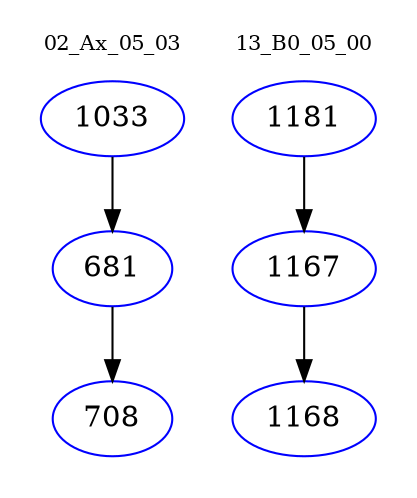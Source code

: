 digraph{
subgraph cluster_0 {
color = white
label = "02_Ax_05_03";
fontsize=10;
T0_1033 [label="1033", color="blue"]
T0_1033 -> T0_681 [color="black"]
T0_681 [label="681", color="blue"]
T0_681 -> T0_708 [color="black"]
T0_708 [label="708", color="blue"]
}
subgraph cluster_1 {
color = white
label = "13_B0_05_00";
fontsize=10;
T1_1181 [label="1181", color="blue"]
T1_1181 -> T1_1167 [color="black"]
T1_1167 [label="1167", color="blue"]
T1_1167 -> T1_1168 [color="black"]
T1_1168 [label="1168", color="blue"]
}
}
